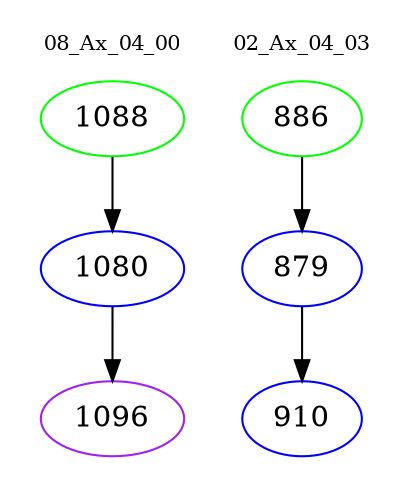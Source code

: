 digraph{
subgraph cluster_0 {
color = white
label = "08_Ax_04_00";
fontsize=10;
T0_1088 [label="1088", color="green"]
T0_1088 -> T0_1080 [color="black"]
T0_1080 [label="1080", color="blue"]
T0_1080 -> T0_1096 [color="black"]
T0_1096 [label="1096", color="purple"]
}
subgraph cluster_1 {
color = white
label = "02_Ax_04_03";
fontsize=10;
T1_886 [label="886", color="green"]
T1_886 -> T1_879 [color="black"]
T1_879 [label="879", color="blue"]
T1_879 -> T1_910 [color="black"]
T1_910 [label="910", color="blue"]
}
}
